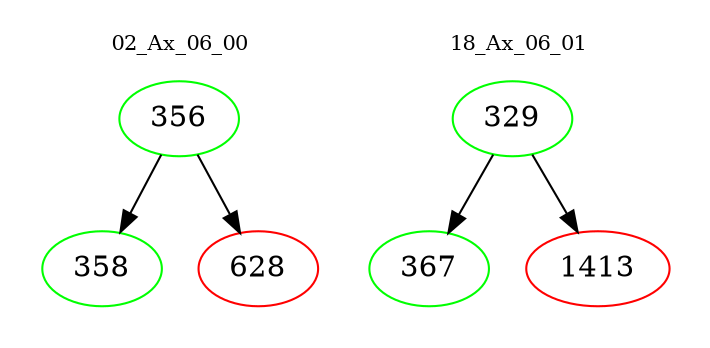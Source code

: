 digraph{
subgraph cluster_0 {
color = white
label = "02_Ax_06_00";
fontsize=10;
T0_356 [label="356", color="green"]
T0_356 -> T0_358 [color="black"]
T0_358 [label="358", color="green"]
T0_356 -> T0_628 [color="black"]
T0_628 [label="628", color="red"]
}
subgraph cluster_1 {
color = white
label = "18_Ax_06_01";
fontsize=10;
T1_329 [label="329", color="green"]
T1_329 -> T1_367 [color="black"]
T1_367 [label="367", color="green"]
T1_329 -> T1_1413 [color="black"]
T1_1413 [label="1413", color="red"]
}
}
